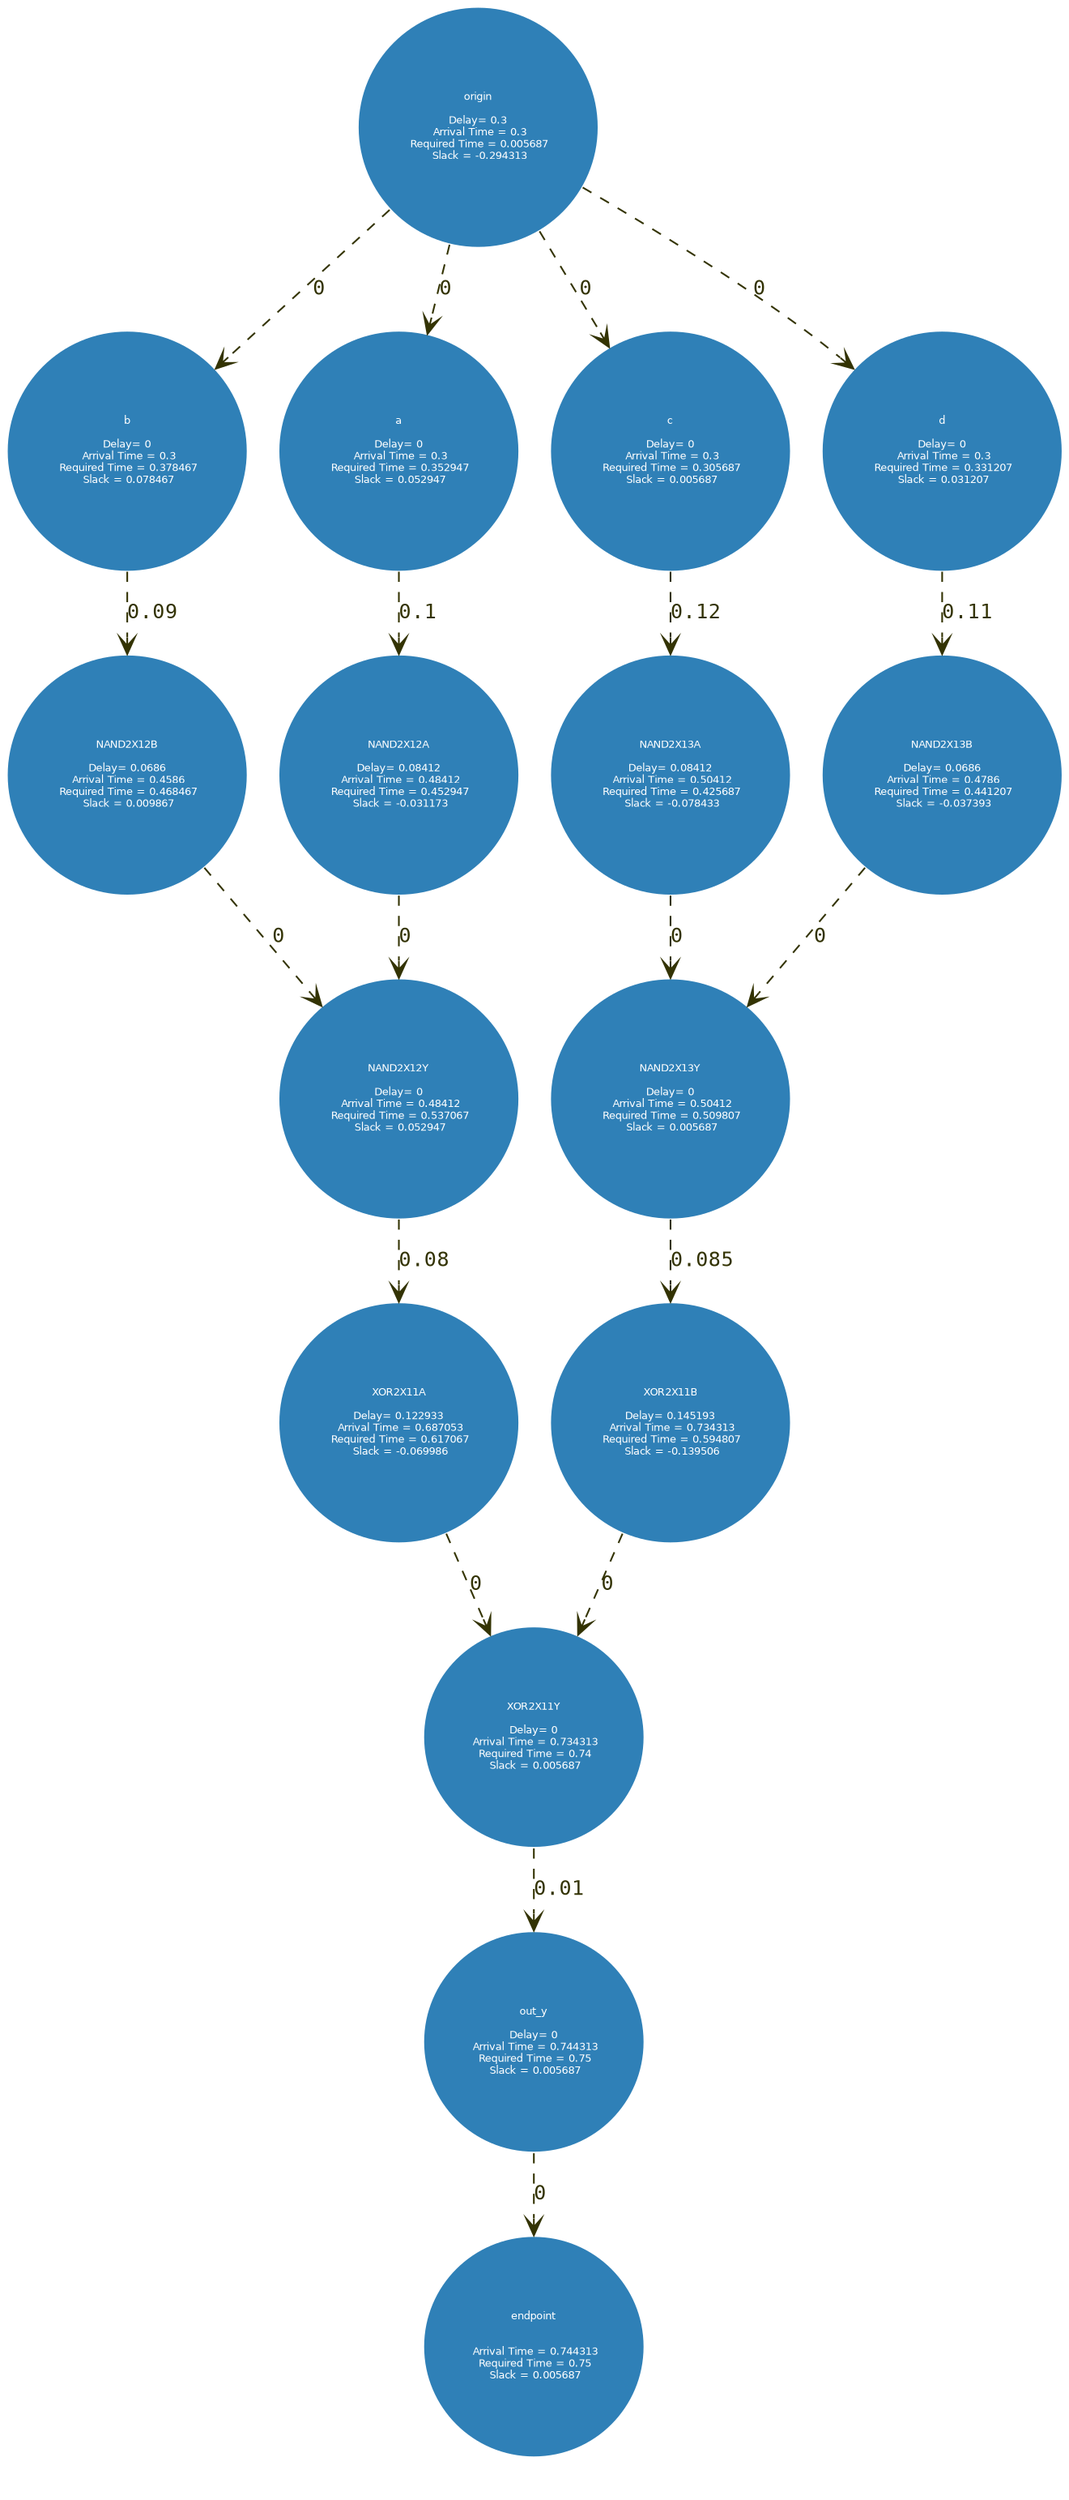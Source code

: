 // Graph
digraph {
	graph [bgcolor="#ffffff" fontcolor=white fontsize=12 label="Graph"]
	node [color=white fillcolor="#2F80B7" fontcolor=white fontname=Helvetica fontsize=6 radius=2 shape=circle style=filled]
	edge [arrowhead=open color="#33333" fontcolor="#33333" fontname=Courier fontsize=12 style=dashed]
	origin [label="origin

Delay= 0.3
 Arrival Time = 0.3
 Required Time = 0.005687
 Slack = -0.294313"]
	a [label="a

Delay= 0
 Arrival Time = 0.3
 Required Time = 0.352947
 Slack = 0.052947"]
	NAND2X12A [label="NAND2X12A

Delay= 0.08412
 Arrival Time = 0.48412
 Required Time = 0.452947
 Slack = -0.031173"]
	c [label="c

Delay= 0
 Arrival Time = 0.3
 Required Time = 0.305687
 Slack = 0.005687"]
	NAND2X13A [label="NAND2X13A

Delay= 0.08412
 Arrival Time = 0.50412
 Required Time = 0.425687
 Slack = -0.078433"]
	b [label="b

Delay= 0
 Arrival Time = 0.3
 Required Time = 0.378467
 Slack = 0.078467"]
	NAND2X12B [label="NAND2X12B

Delay= 0.0686
 Arrival Time = 0.4586
 Required Time = 0.468467
 Slack = 0.009867"]
	NAND2X12Y [label="NAND2X12Y

Delay= 0
 Arrival Time = 0.48412
 Required Time = 0.537067
 Slack = 0.052947"]
	XOR2X11A [label="XOR2X11A

Delay= 0.122933
 Arrival Time = 0.687053
 Required Time = 0.617067
 Slack = -0.069986"]
	d [label="d

Delay= 0
 Arrival Time = 0.3
 Required Time = 0.331207
 Slack = 0.031207"]
	NAND2X13B [label="NAND2X13B

Delay= 0.0686
 Arrival Time = 0.4786
 Required Time = 0.441207
 Slack = -0.037393"]
	NAND2X13Y [label="NAND2X13Y

Delay= 0
 Arrival Time = 0.50412
 Required Time = 0.509807
 Slack = 0.005687"]
	XOR2X11B [label="XOR2X11B

Delay= 0.145193
 Arrival Time = 0.734313
 Required Time = 0.594807
 Slack = -0.139506"]
	XOR2X11Y [label="XOR2X11Y

Delay= 0
 Arrival Time = 0.734313
 Required Time = 0.74
 Slack = 0.005687"]
	out_y [label="out_y

Delay= 0
 Arrival Time = 0.744313
 Required Time = 0.75
 Slack = 0.005687"]
	endpoint [label="endpoint


 Arrival Time = 0.744313
 Required Time = 0.75
 Slack = 0.005687"]
		origin -> a [label=0]
		origin -> c [label=0]
		origin -> b [label=0]
		origin -> d [label=0]
		a -> NAND2X12A [label=0.1]
		c -> NAND2X13A [label=0.12]
		XOR2X11B -> XOR2X11Y [label=0]
		d -> NAND2X13B [label=0.11]
		NAND2X12A -> NAND2X12Y [label=0]
		NAND2X13Y -> XOR2X11B [label=0.085]
		XOR2X11Y -> out_y [label=0.01]
		XOR2X11A -> XOR2X11Y [label=0]
		b -> NAND2X12B [label=0.09]
		NAND2X13A -> NAND2X13Y [label=0]
		NAND2X13B -> NAND2X13Y [label=0]
		out_y -> endpoint [label=0]
		NAND2X12Y -> XOR2X11A [label=0.08]
		NAND2X12B -> NAND2X12Y [label=0]
}
